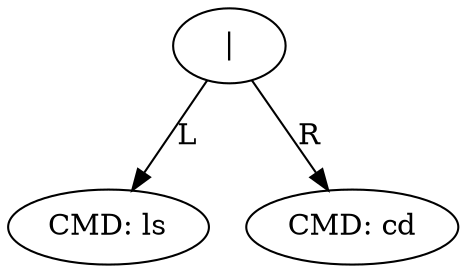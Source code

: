 digraph AST {
"0x219a7c70" [label="|"];
"0x219a7c70" -> "0x219a7bd0" [label="L"];
"0x219a7bd0" [label="CMD: ls"];
"0x219a7c70" -> "0x219a7c10" [label="R"];
"0x219a7c10" [label="CMD: cd"];
}
